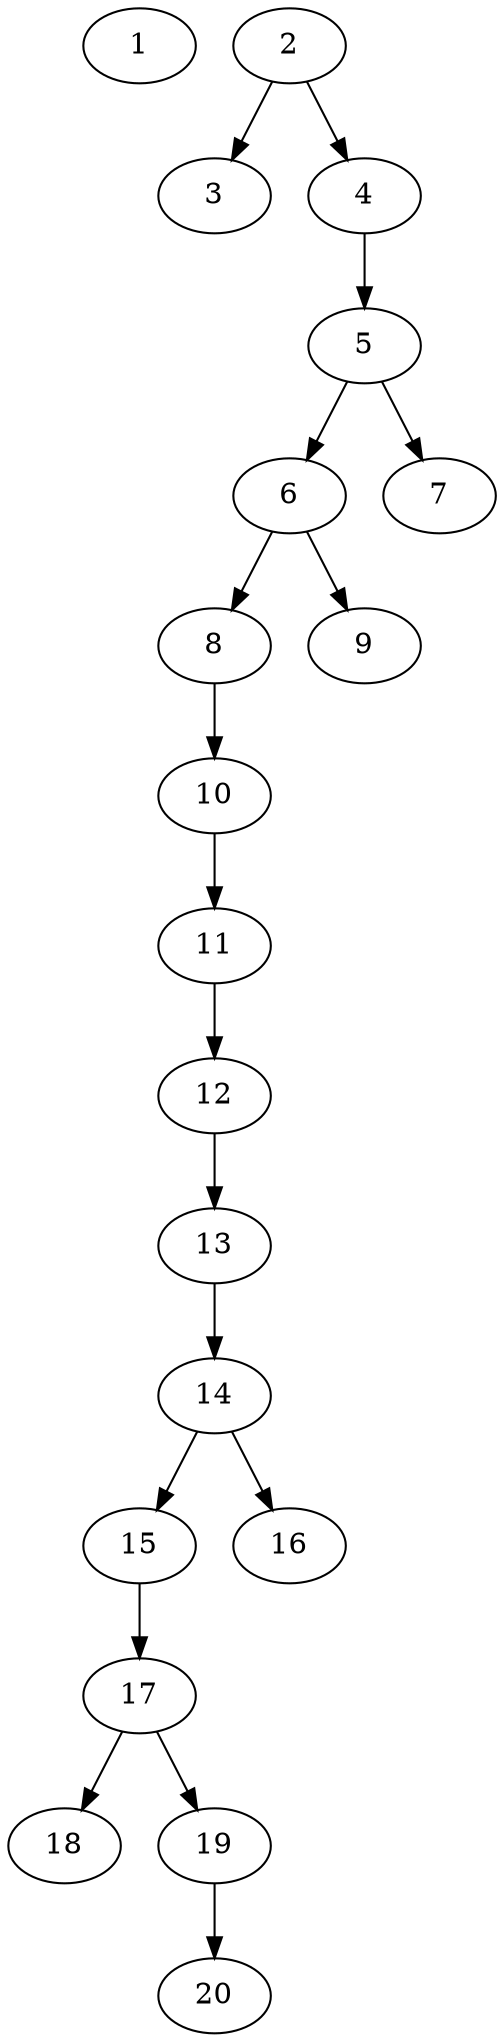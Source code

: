 // DAG (tier=1-easy, mode=data, n=20, ccr=0.347, fat=0.361, density=0.313, regular=0.745, jump=0.097, mindata=1048576, maxdata=8388608)
// DAG automatically generated by daggen at Sun Aug 24 16:33:33 2025
// /home/ermia/Project/Environments/daggen/bin/daggen --dot --ccr 0.347 --fat 0.361 --regular 0.745 --density 0.313 --jump 0.097 --mindata 1048576 --maxdata 8388608 -n 20 
digraph G {
  1 [size="10358671194225106", alpha="0.15", expect_size="5179335597112553"]
  2 [size="17429742615980408832", alpha="0.00", expect_size="8714871307990204416"]
  2 -> 3 [size ="53779567214592"]
  2 -> 4 [size ="53779567214592"]
  3 [size="367032167806231642112", alpha="0.05", expect_size="183516083903115821056"]
  4 [size="333760891549674110976", alpha="0.06", expect_size="166880445774837055488"]
  4 -> 5 [size ="384928692830208"]
  5 [size="87552013317374576", alpha="0.08", expect_size="43776006658687288"]
  5 -> 6 [size ="78239842172928"]
  5 -> 7 [size ="78239842172928"]
  6 [size="2122418621513728000", alpha="0.10", expect_size="1061209310756864000"]
  6 -> 8 [size ="13212267315200"]
  6 -> 9 [size ="13212267315200"]
  7 [size="510134494295016603648", alpha="0.09", expect_size="255067247147508301824"]
  8 [size="2931673841407312", alpha="0.07", expect_size="1465836920703656"]
  8 -> 10 [size ="126220373065728"]
  9 [size="2178152690193421", alpha="0.14", expect_size="1089076345096710"]
  10 [size="472771735882623", alpha="0.20", expect_size="236385867941311"]
  10 -> 11 [size ="41156398284800"]
  11 [size="11247132795341897728", alpha="0.19", expect_size="5623566397670948864"]
  11 -> 12 [size ="40159152177152"]
  12 [size="340007592564520648704", alpha="0.02", expect_size="170003796282260324352"]
  12 -> 13 [size ="389716742504448"]
  13 [size="20163448008068825088", alpha="0.05", expect_size="10081724004034412544"]
  13 -> 14 [size ="59265213530112"]
  14 [size="417875505768430567424", alpha="0.16", expect_size="208937752884215283712"]
  14 -> 15 [size ="447151402385408"]
  14 -> 16 [size ="447151402385408"]
  15 [size="56849898540105728000", alpha="0.16", expect_size="28424949270052864000"]
  15 -> 17 [size ="118279582515200"]
  16 [size="176122259778490597376", alpha="0.02", expect_size="88061129889245298688"]
  17 [size="64198382231063552", alpha="0.08", expect_size="32099191115531776"]
  17 -> 18 [size ="63162325925888"]
  17 -> 19 [size ="63162325925888"]
  18 [size="45330047095046930432", alpha="0.10", expect_size="22665023547523465216"]
  19 [size="114566921617951162368", alpha="0.07", expect_size="57283460808975581184"]
  19 -> 20 [size ="188710536609792"]
  20 [size="447491118448231232", alpha="0.15", expect_size="223745559224115616"]
}